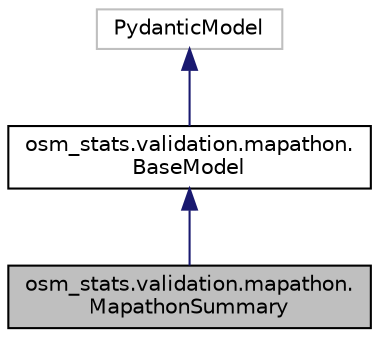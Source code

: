digraph "osm_stats.validation.mapathon.MapathonSummary"
{
 // LATEX_PDF_SIZE
  edge [fontname="Helvetica",fontsize="10",labelfontname="Helvetica",labelfontsize="10"];
  node [fontname="Helvetica",fontsize="10",shape=record];
  Node1 [label="osm_stats.validation.mapathon.\lMapathonSummary",height=0.2,width=0.4,color="black", fillcolor="grey75", style="filled", fontcolor="black",tooltip=" "];
  Node2 -> Node1 [dir="back",color="midnightblue",fontsize="10",style="solid",fontname="Helvetica"];
  Node2 [label="osm_stats.validation.mapathon.\lBaseModel",height=0.2,width=0.4,color="black", fillcolor="white", style="filled",URL="$classosm__stats_1_1validation_1_1mapathon_1_1BaseModel.html",tooltip=" "];
  Node3 -> Node2 [dir="back",color="midnightblue",fontsize="10",style="solid",fontname="Helvetica"];
  Node3 [label="PydanticModel",height=0.2,width=0.4,color="grey75", fillcolor="white", style="filled",tooltip=" "];
}
